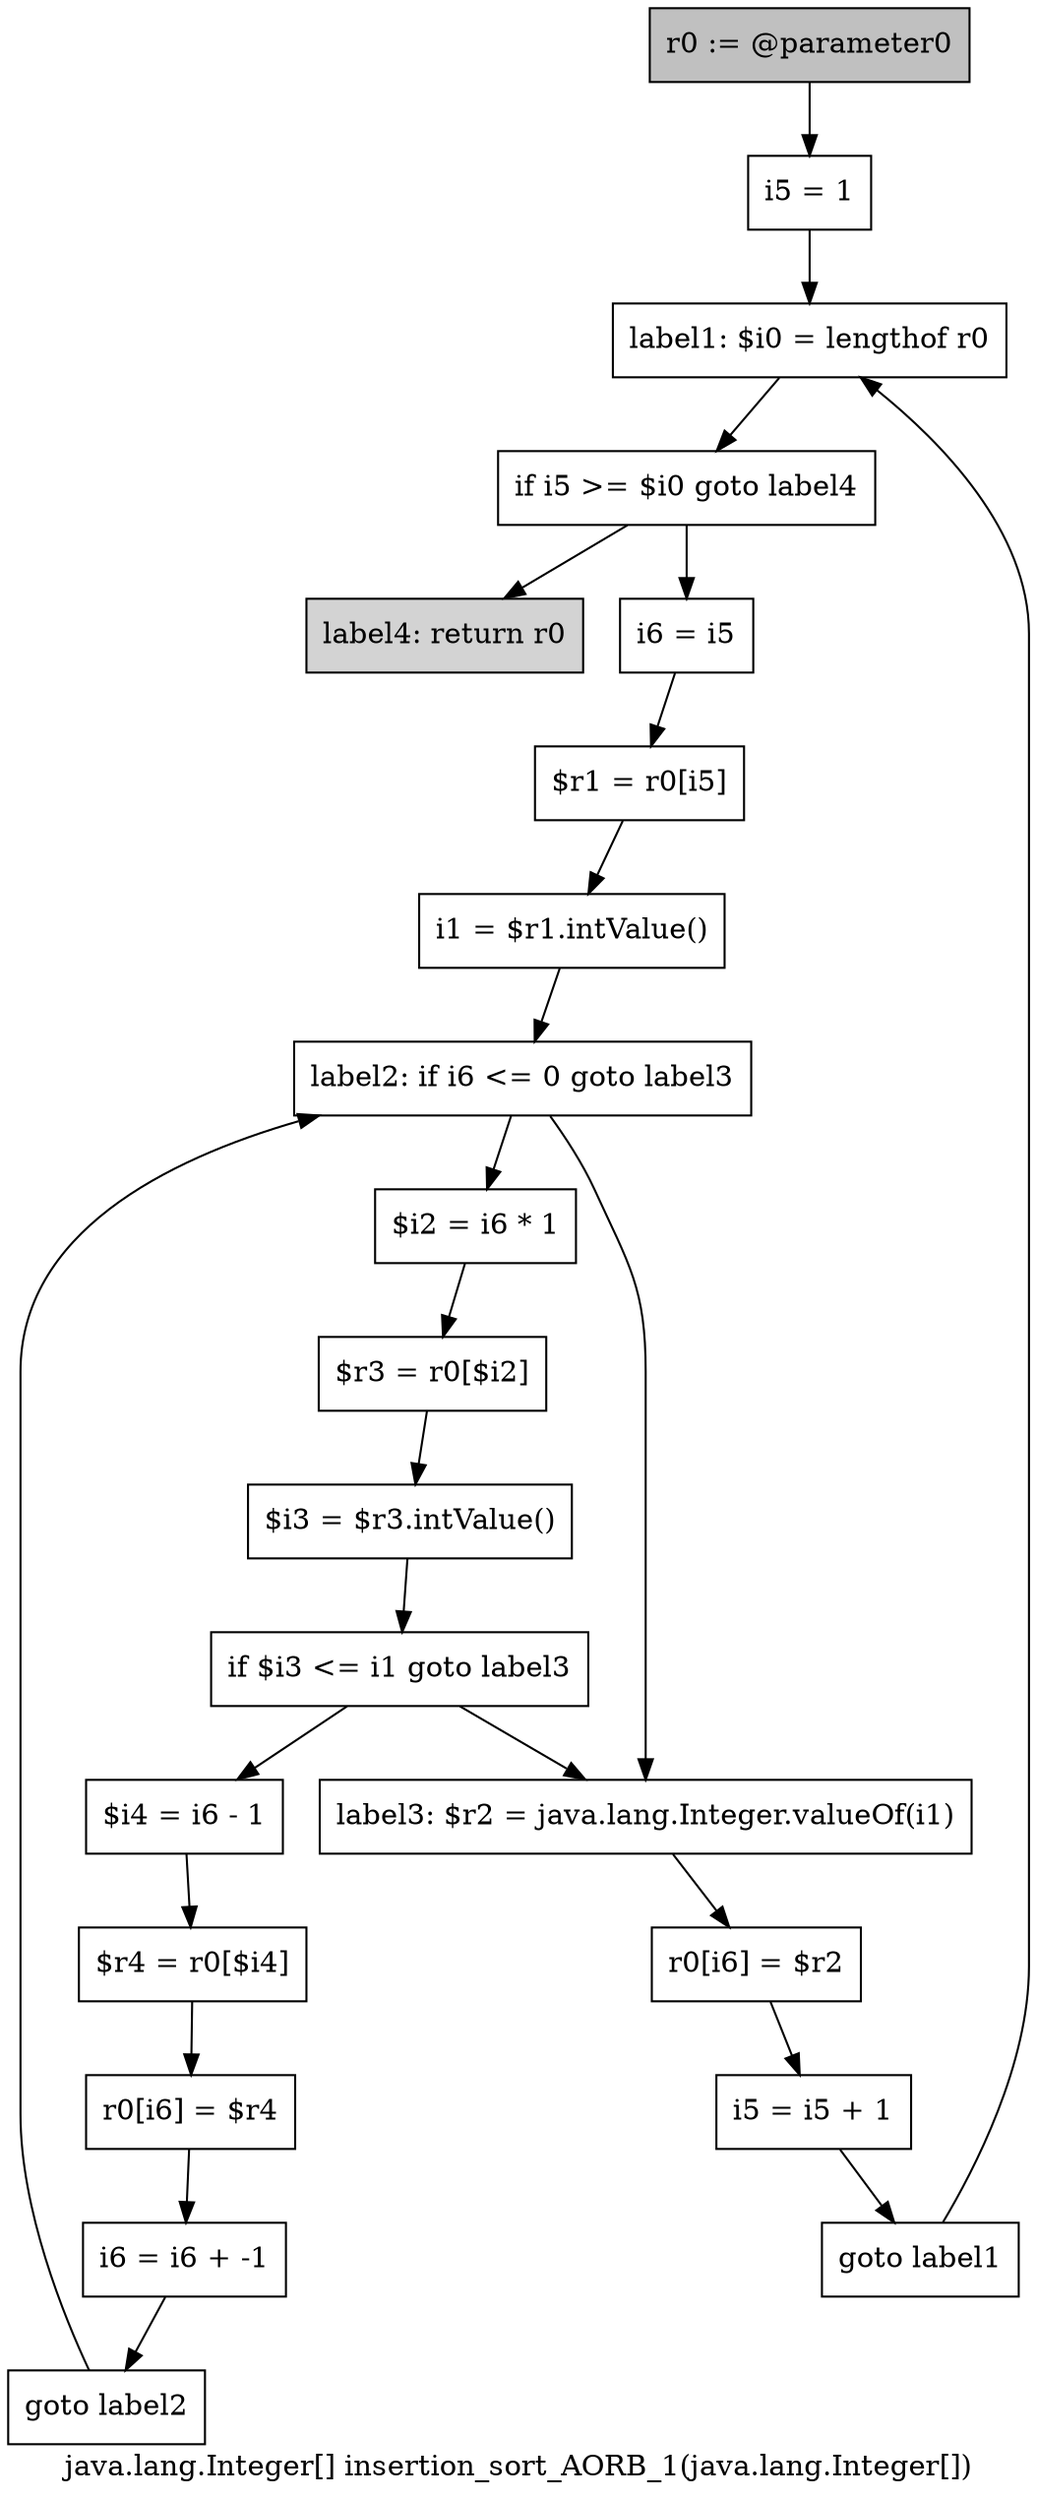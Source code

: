 digraph "java.lang.Integer[] insertion_sort_AORB_1(java.lang.Integer[])" {
    label="java.lang.Integer[] insertion_sort_AORB_1(java.lang.Integer[])";
    node [shape=box];
    "0" [style=filled,fillcolor=gray,label="r0 := @parameter0",];
    "1" [label="i5 = 1",];
    "0"->"1";
    "2" [label="label1: $i0 = lengthof r0",];
    "1"->"2";
    "3" [label="if i5 >= $i0 goto label4",];
    "2"->"3";
    "4" [label="i6 = i5",];
    "3"->"4";
    "21" [style=filled,fillcolor=lightgray,label="label4: return r0",];
    "3"->"21";
    "5" [label="$r1 = r0[i5]",];
    "4"->"5";
    "6" [label="i1 = $r1.intValue()",];
    "5"->"6";
    "7" [label="label2: if i6 <= 0 goto label3",];
    "6"->"7";
    "8" [label="$i2 = i6 * 1",];
    "7"->"8";
    "17" [label="label3: $r2 = java.lang.Integer.valueOf(i1)",];
    "7"->"17";
    "9" [label="$r3 = r0[$i2]",];
    "8"->"9";
    "10" [label="$i3 = $r3.intValue()",];
    "9"->"10";
    "11" [label="if $i3 <= i1 goto label3",];
    "10"->"11";
    "12" [label="$i4 = i6 - 1",];
    "11"->"12";
    "11"->"17";
    "13" [label="$r4 = r0[$i4]",];
    "12"->"13";
    "14" [label="r0[i6] = $r4",];
    "13"->"14";
    "15" [label="i6 = i6 + -1",];
    "14"->"15";
    "16" [label="goto label2",];
    "15"->"16";
    "16"->"7";
    "18" [label="r0[i6] = $r2",];
    "17"->"18";
    "19" [label="i5 = i5 + 1",];
    "18"->"19";
    "20" [label="goto label1",];
    "19"->"20";
    "20"->"2";
}
